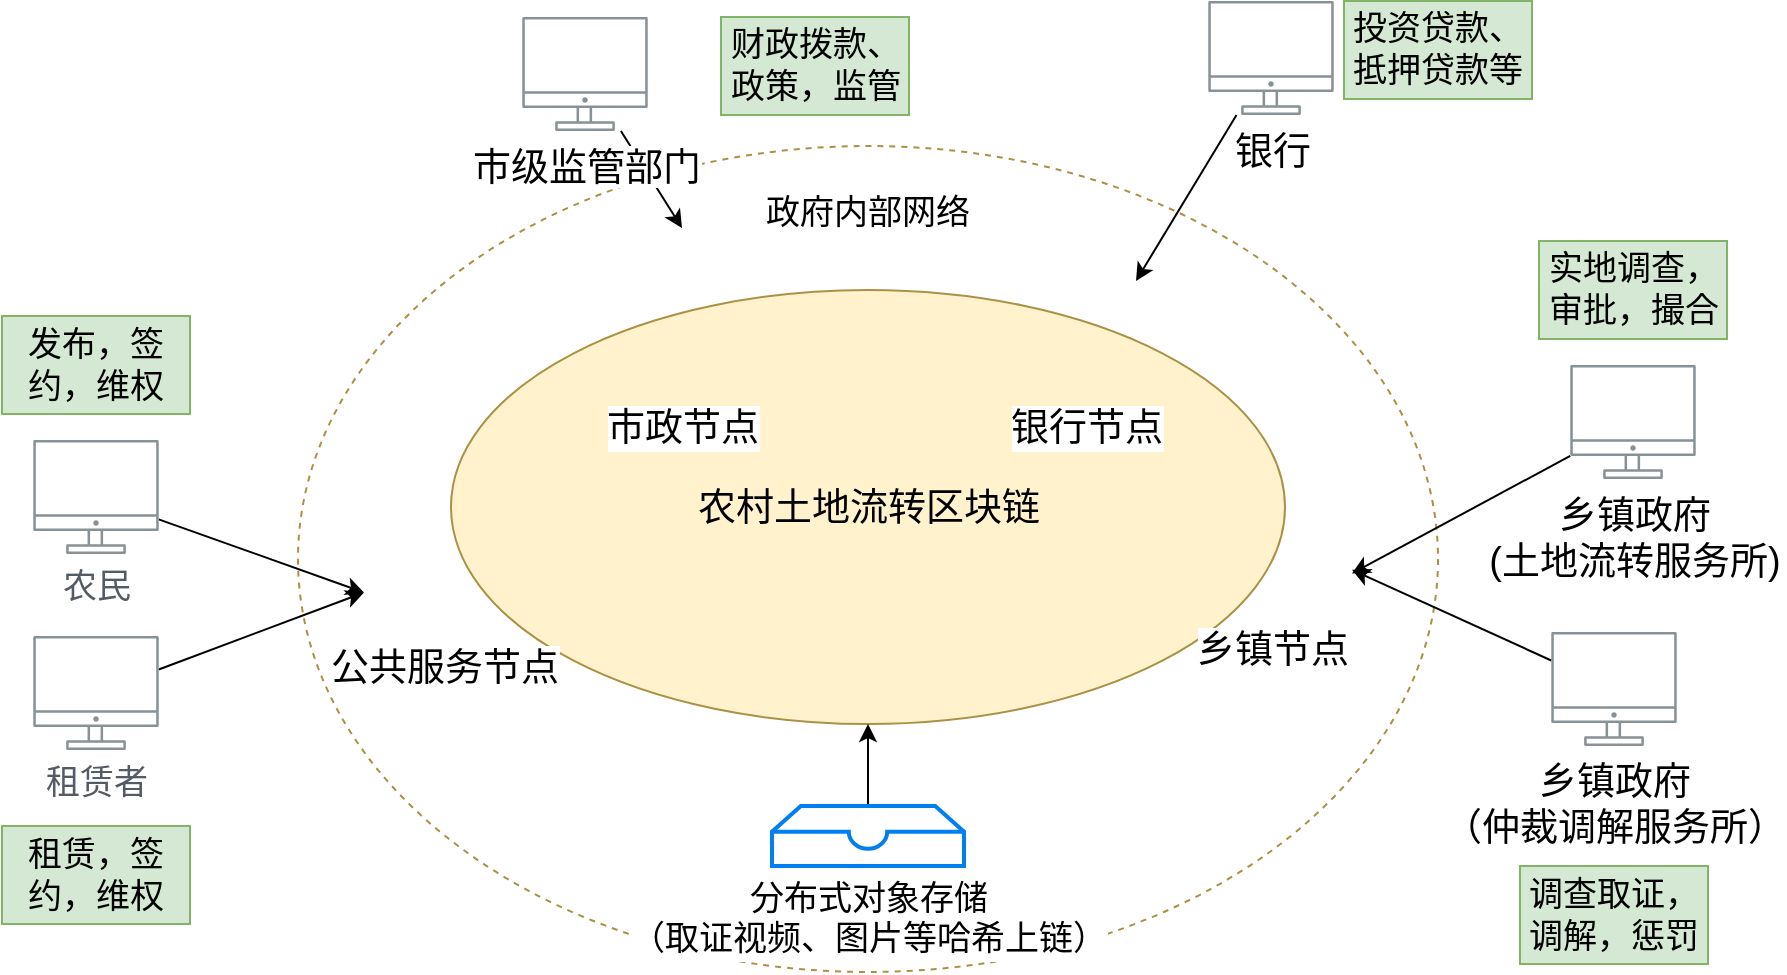 <mxfile version="11.1.2" type="github"><diagram id="EYtJnRNi6S0pilIOREiU" name="第 1 页"><mxGraphModel dx="1422" dy="927" grid="0" gridSize="10" guides="1" tooltips="1" connect="1" arrows="1" fold="1" page="1" pageScale="1" pageWidth="2527" pageHeight="1169" math="0" shadow="0"><root><mxCell id="0"/><mxCell id="1" parent="0"/><mxCell id="mTXhpd6jFD7r1IvNEr6O-27" value="政府内部网络&lt;br&gt;&lt;br&gt;&lt;br&gt;&lt;br&gt;&lt;br&gt;&lt;br&gt;&lt;br&gt;&lt;br&gt;&lt;br&gt;&lt;br&gt;&lt;br&gt;&lt;br&gt;&lt;br&gt;&lt;br&gt;&lt;br&gt;&lt;br&gt;&lt;br&gt;&lt;br&gt;" style="ellipse;whiteSpace=wrap;html=1;strokeColor=#AB9145;fontSize=17;dashed=1;" parent="1" vertex="1"><mxGeometry x="264" y="129" width="570" height="413" as="geometry"/></mxCell><mxCell id="mTXhpd6jFD7r1IvNEr6O-2" value="农村土地流转区块链" style="ellipse;whiteSpace=wrap;html=1;fillColor=#fff2cc;strokeColor=#AB9145;fontSize=19;" parent="1" vertex="1"><mxGeometry x="340.5" y="201" width="417" height="217" as="geometry"/></mxCell><mxCell id="mTXhpd6jFD7r1IvNEr6O-3" value="公共服务节点" style="shape=image;html=1;verticalAlign=top;verticalLabelPosition=bottom;labelBackgroundColor=#ffffff;imageAspect=0;aspect=fixed;image=https://cdn0.iconfinder.com/data/icons/blockchain-classic/256/EOS-128.png;strokeColor=#AB9145;fontSize=19;" parent="1" vertex="1"><mxGeometry x="297" y="293" width="79" height="79" as="geometry"/></mxCell><mxCell id="mTXhpd6jFD7r1IvNEr6O-6" value="市政节点" style="shape=image;html=1;verticalAlign=top;verticalLabelPosition=bottom;labelBackgroundColor=#ffffff;imageAspect=0;aspect=fixed;image=https://cdn0.iconfinder.com/data/icons/blockchain-classic/256/EOS-128.png;strokeColor=#AB9145;fontSize=19;" parent="1" vertex="1"><mxGeometry x="415" y="170" width="82" height="82" as="geometry"/></mxCell><mxCell id="mTXhpd6jFD7r1IvNEr6O-8" value="乡镇节点" style="shape=image;html=1;verticalAlign=top;verticalLabelPosition=bottom;labelBackgroundColor=#ffffff;imageAspect=0;aspect=fixed;image=https://cdn0.iconfinder.com/data/icons/blockchain-classic/256/EOS-128.png;strokeColor=#AB9145;fontSize=19;" parent="1" vertex="1"><mxGeometry x="710" y="282" width="81" height="81" as="geometry"/></mxCell><mxCell id="mTXhpd6jFD7r1IvNEr6O-12" style="edgeStyle=none;rounded=0;orthogonalLoop=1;jettySize=auto;html=1;fontSize=19;entryX=0;entryY=0.75;entryDx=0;entryDy=0;" parent="1" source="mTXhpd6jFD7r1IvNEr6O-10" target="mTXhpd6jFD7r1IvNEr6O-3" edge="1"><mxGeometry relative="1" as="geometry"><mxPoint x="254" y="326.5" as="targetPoint"/></mxGeometry></mxCell><mxCell id="mTXhpd6jFD7r1IvNEr6O-10" value="农民" style="outlineConnect=0;gradientColor=none;fontColor=#545B64;strokeColor=none;fillColor=#879196;dashed=0;verticalLabelPosition=bottom;verticalAlign=top;align=center;html=1;fontSize=17;fontStyle=0;aspect=fixed;shape=mxgraph.aws4.illustration_desktop;pointerEvents=1" parent="1" vertex="1"><mxGeometry x="131.5" y="276" width="63" height="57" as="geometry"/></mxCell><mxCell id="mTXhpd6jFD7r1IvNEr6O-13" style="edgeStyle=none;rounded=0;orthogonalLoop=1;jettySize=auto;html=1;fontSize=19;entryX=0;entryY=0.75;entryDx=0;entryDy=0;" parent="1" source="mTXhpd6jFD7r1IvNEr6O-11" target="mTXhpd6jFD7r1IvNEr6O-3" edge="1"><mxGeometry relative="1" as="geometry"><mxPoint x="247" y="356.5" as="targetPoint"/></mxGeometry></mxCell><mxCell id="mTXhpd6jFD7r1IvNEr6O-11" value="租赁者" style="outlineConnect=0;gradientColor=none;fontColor=#545B64;strokeColor=none;fillColor=#879196;dashed=0;verticalLabelPosition=bottom;verticalAlign=top;align=center;html=1;fontSize=17;fontStyle=0;aspect=fixed;shape=mxgraph.aws4.illustration_desktop;pointerEvents=1" parent="1" vertex="1"><mxGeometry x="131.5" y="374" width="63" height="57" as="geometry"/></mxCell><mxCell id="mTXhpd6jFD7r1IvNEr6O-14" value="发布，签约，维权" style="text;html=1;strokeColor=#82b366;fillColor=#d5e8d4;align=center;verticalAlign=middle;whiteSpace=wrap;rounded=0;fontSize=17;" parent="1" vertex="1"><mxGeometry x="116" y="214" width="94" height="49" as="geometry"/></mxCell><mxCell id="mTXhpd6jFD7r1IvNEr6O-15" value="租赁，签约，维权" style="text;html=1;strokeColor=#82b366;fillColor=#d5e8d4;align=center;verticalAlign=middle;whiteSpace=wrap;rounded=0;fontSize=17;" parent="1" vertex="1"><mxGeometry x="116" y="469" width="94" height="49" as="geometry"/></mxCell><mxCell id="mTXhpd6jFD7r1IvNEr6O-16" value="实地调查，审批，撮合" style="text;html=1;strokeColor=#82b366;fillColor=#d5e8d4;align=center;verticalAlign=middle;whiteSpace=wrap;rounded=0;fontSize=17;" parent="1" vertex="1"><mxGeometry x="884.5" y="176.5" width="94" height="49" as="geometry"/></mxCell><mxCell id="mTXhpd6jFD7r1IvNEr6O-17" value="财政拨款、政策，监管" style="text;html=1;strokeColor=#82b366;fillColor=#d5e8d4;align=center;verticalAlign=middle;whiteSpace=wrap;rounded=0;fontSize=17;" parent="1" vertex="1"><mxGeometry x="475.5" y="64.5" width="94" height="49" as="geometry"/></mxCell><mxCell id="mTXhpd6jFD7r1IvNEr6O-18" value="调查取证，调解，惩罚" style="text;html=1;strokeColor=#82b366;fillColor=#d5e8d4;align=center;verticalAlign=middle;whiteSpace=wrap;rounded=0;fontSize=17;" parent="1" vertex="1"><mxGeometry x="875" y="489" width="94" height="49" as="geometry"/></mxCell><mxCell id="mTXhpd6jFD7r1IvNEr6O-20" style="edgeStyle=none;rounded=0;orthogonalLoop=1;jettySize=auto;html=1;fontSize=17;" parent="1" source="mTXhpd6jFD7r1IvNEr6O-19" target="mTXhpd6jFD7r1IvNEr6O-8" edge="1"><mxGeometry relative="1" as="geometry"/></mxCell><mxCell id="mTXhpd6jFD7r1IvNEr6O-19" value="&lt;span style=&quot;color: rgb(0 , 0 , 0) ; font-size: 19px ; background-color: rgb(255 , 255 , 255)&quot;&gt;乡镇政府&lt;/span&gt;&lt;br style=&quot;color: rgb(0 , 0 , 0) ; font-size: 19px&quot;&gt;&lt;span style=&quot;color: rgb(0 , 0 , 0) ; font-size: 19px ; background-color: rgb(255 , 255 , 255)&quot;&gt;（仲裁调解服务所）&lt;/span&gt;" style="outlineConnect=0;gradientColor=none;fontColor=#545B64;strokeColor=none;fillColor=#879196;dashed=0;verticalLabelPosition=bottom;verticalAlign=top;align=center;html=1;fontSize=17;fontStyle=0;aspect=fixed;shape=mxgraph.aws4.illustration_desktop;pointerEvents=1" parent="1" vertex="1"><mxGeometry x="890.5" y="372" width="63" height="57" as="geometry"/></mxCell><mxCell id="mTXhpd6jFD7r1IvNEr6O-22" style="edgeStyle=none;rounded=0;orthogonalLoop=1;jettySize=auto;html=1;fontSize=17;entryX=1;entryY=0.75;entryDx=0;entryDy=0;" parent="1" source="mTXhpd6jFD7r1IvNEr6O-21" target="mTXhpd6jFD7r1IvNEr6O-8" edge="1"><mxGeometry relative="1" as="geometry"><mxPoint x="785" y="379" as="targetPoint"/></mxGeometry></mxCell><mxCell id="mTXhpd6jFD7r1IvNEr6O-21" value="&lt;span style=&quot;color: rgb(0 , 0 , 0) ; font-size: 19px ; background-color: rgb(255 , 255 , 255)&quot;&gt;乡镇政府&lt;/span&gt;&lt;br style=&quot;color: rgb(0 , 0 , 0) ; font-size: 19px&quot;&gt;&lt;span style=&quot;color: rgb(0 , 0 , 0) ; font-size: 19px ; background-color: rgb(255 , 255 , 255)&quot;&gt;(土地流转服务所&lt;/span&gt;&lt;span style=&quot;color: rgb(0 , 0 , 0) ; font-family: &amp;#34;helvetica&amp;#34; , &amp;#34;arial&amp;#34; , sans-serif ; font-size: 0px&quot;&gt;%3CmxGraphModel%3E%3Croot%3E%3CmxCell%20id%3D%220%22%2F%3E%3CmxCell%20id%3D%221%22%20parent%3D%220%22%2F%3E%3CmxCell%20id%3D%222%22%20value%3D%22%E5%86%9C%E6%B0%91%22%20style%3D%22outlineConnect%3D0%3BgradientColor%3Dnone%3BfontColor%3D%23545B64%3BstrokeColor%3Dnone%3BfillColor%3D%23879196%3Bdashed%3D0%3BverticalLabelPosition%3Dbottom%3BverticalAlign%3Dtop%3Balign%3Dcenter%3Bhtml%3D1%3BfontSize%3D12%3BfontStyle%3D0%3Baspect%3Dfixed%3Bshape%3Dmxgraph.aws4.illustration_desktop%3BpointerEvents%3D1%22%20vertex%3D%221%22%20parent%3D%221%22%3E%3CmxGeometry%20x%3D%2226%22%20y%3D%22287%22%20width%3D%2263%22%20height%3D%2257%22%20as%3D%22geometry%22%2F%3E%3C%2FmxCell%3E%3C%2Froot%3E%3C%2FmxGraphModel%3Edtu土地&lt;/span&gt;&lt;span style=&quot;color: rgb(0 , 0 , 0) ; font-size: 19px ; background-color: rgb(255 , 255 , 255)&quot;&gt;)&lt;/span&gt;" style="outlineConnect=0;gradientColor=none;fontColor=#545B64;strokeColor=none;fillColor=#879196;dashed=0;verticalLabelPosition=bottom;verticalAlign=top;align=center;html=1;fontSize=17;fontStyle=0;aspect=fixed;shape=mxgraph.aws4.illustration_desktop;pointerEvents=1" parent="1" vertex="1"><mxGeometry x="900" y="238.5" width="63" height="57" as="geometry"/></mxCell><mxCell id="mTXhpd6jFD7r1IvNEr6O-26" style="edgeStyle=none;rounded=0;orthogonalLoop=1;jettySize=auto;html=1;entryX=0.5;entryY=0;entryDx=0;entryDy=0;fontSize=17;" parent="1" source="mTXhpd6jFD7r1IvNEr6O-25" target="mTXhpd6jFD7r1IvNEr6O-6" edge="1"><mxGeometry relative="1" as="geometry"/></mxCell><mxCell id="mTXhpd6jFD7r1IvNEr6O-25" value="&lt;span style=&quot;color: rgb(0 , 0 , 0) ; font-size: 19px ; background-color: rgb(255 , 255 , 255)&quot;&gt;市级监管部门&lt;/span&gt;" style="outlineConnect=0;gradientColor=none;fontColor=#545B64;strokeColor=none;fillColor=#879196;dashed=0;verticalLabelPosition=bottom;verticalAlign=top;align=center;html=1;fontSize=17;fontStyle=0;aspect=fixed;shape=mxgraph.aws4.illustration_desktop;pointerEvents=1" parent="1" vertex="1"><mxGeometry x="376" y="64.5" width="63" height="57" as="geometry"/></mxCell><mxCell id="CDT801B_jq6zB9uXb24P-5" style="edgeStyle=none;rounded=0;orthogonalLoop=1;jettySize=auto;html=1;fontSize=17;" edge="1" parent="1" source="CDT801B_jq6zB9uXb24P-4" target="mTXhpd6jFD7r1IvNEr6O-2"><mxGeometry relative="1" as="geometry"/></mxCell><mxCell id="CDT801B_jq6zB9uXb24P-4" value="分布式对象存储&lt;br&gt;（取证视频、图片等哈希上链）" style="html=1;verticalLabelPosition=bottom;align=center;labelBackgroundColor=#ffffff;verticalAlign=top;strokeWidth=2;strokeColor=#0080F0;fillColor=#ffffff;shadow=0;dashed=0;shape=mxgraph.ios7.icons.storage;fontSize=17;" vertex="1" parent="1"><mxGeometry x="501" y="459" width="96" height="30" as="geometry"/></mxCell><mxCell id="CDT801B_jq6zB9uXb24P-6" value="银行节点" style="shape=image;html=1;verticalAlign=top;verticalLabelPosition=bottom;labelBackgroundColor=#ffffff;imageAspect=0;aspect=fixed;image=https://cdn0.iconfinder.com/data/icons/blockchain-classic/256/EOS-128.png;strokeColor=#AB9145;fontSize=19;" vertex="1" parent="1"><mxGeometry x="617" y="170" width="82" height="82" as="geometry"/></mxCell><mxCell id="CDT801B_jq6zB9uXb24P-9" style="edgeStyle=none;rounded=0;orthogonalLoop=1;jettySize=auto;html=1;entryX=0.805;entryY=0.323;entryDx=0;entryDy=0;entryPerimeter=0;fontSize=17;" edge="1" parent="1" source="CDT801B_jq6zB9uXb24P-7" target="CDT801B_jq6zB9uXb24P-6"><mxGeometry relative="1" as="geometry"/></mxCell><mxCell id="CDT801B_jq6zB9uXb24P-7" value="&lt;span style=&quot;color: rgb(0 , 0 , 0) ; font-size: 19px ; background-color: rgb(255 , 255 , 255)&quot;&gt;银行&lt;/span&gt;" style="outlineConnect=0;gradientColor=none;fontColor=#545B64;strokeColor=none;fillColor=#879196;dashed=0;verticalLabelPosition=bottom;verticalAlign=top;align=center;html=1;fontSize=17;fontStyle=0;aspect=fixed;shape=mxgraph.aws4.illustration_desktop;pointerEvents=1" vertex="1" parent="1"><mxGeometry x="719" y="56.5" width="63" height="57" as="geometry"/></mxCell><mxCell id="CDT801B_jq6zB9uXb24P-8" value="投资贷款、抵押贷款等" style="text;html=1;strokeColor=#82b366;fillColor=#d5e8d4;align=center;verticalAlign=middle;whiteSpace=wrap;rounded=0;fontSize=17;" vertex="1" parent="1"><mxGeometry x="787" y="56.5" width="94" height="49" as="geometry"/></mxCell></root></mxGraphModel></diagram></mxfile>
